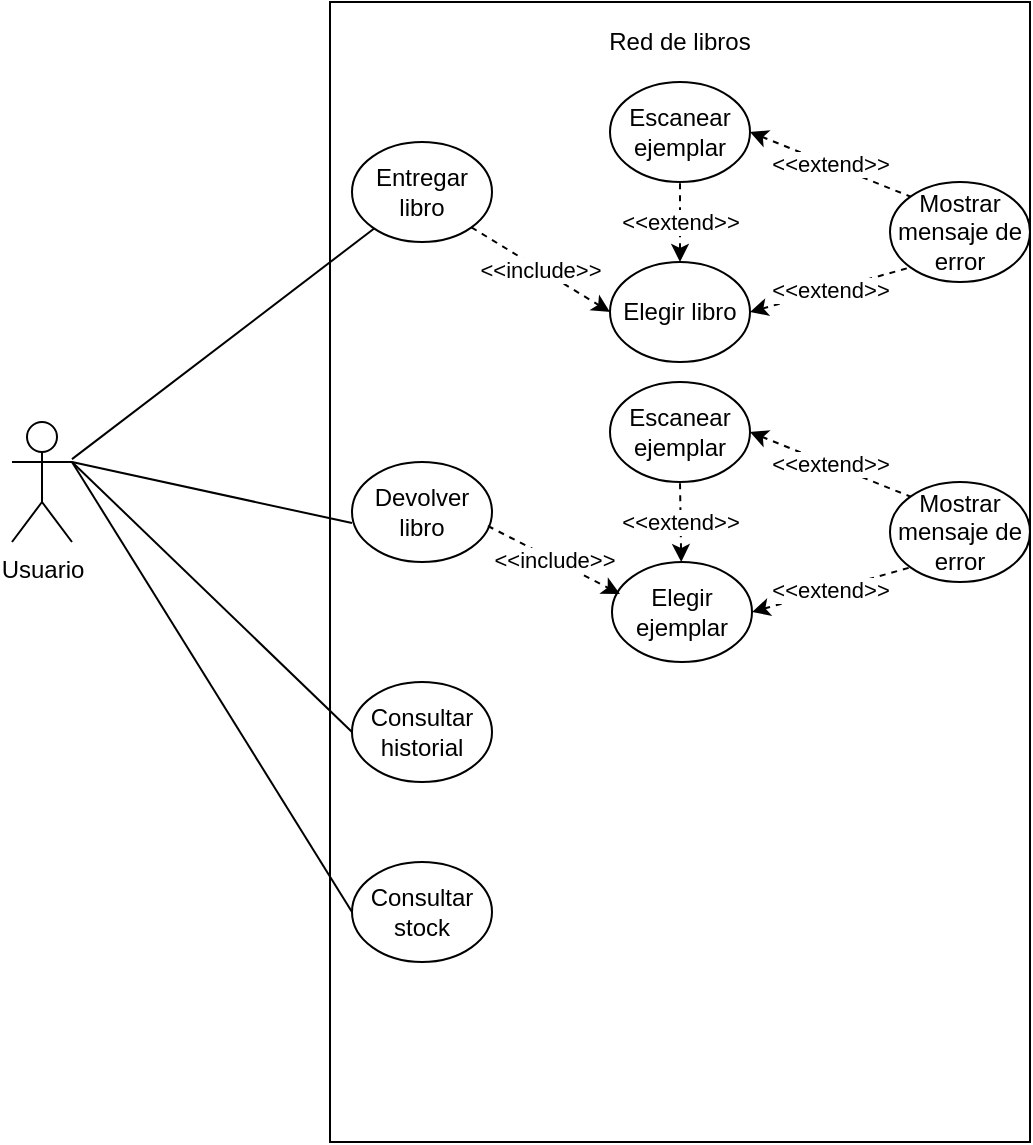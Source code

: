 <mxfile version="13.1.5" type="google"><diagram id="TnOq_4-FRP249HdxImx5" name="Page-1"><mxGraphModel dx="1422" dy="762" grid="1" gridSize="10" guides="1" tooltips="1" connect="1" arrows="1" fold="1" page="1" pageScale="1" pageWidth="827" pageHeight="1169" math="0" shadow="0"><root><mxCell id="0"/><mxCell id="1" parent="0"/><mxCell id="3mHRCOC1wS4-ru0K23Ea-1" value="Usuario" style="shape=umlActor;verticalLabelPosition=bottom;labelBackgroundColor=#ffffff;verticalAlign=top;html=1;" vertex="1" parent="1"><mxGeometry x="80" y="250" width="30" height="60" as="geometry"/></mxCell><mxCell id="3mHRCOC1wS4-ru0K23Ea-2" value="" style="rounded=0;whiteSpace=wrap;html=1;" vertex="1" parent="1"><mxGeometry x="239" y="40" width="350" height="570" as="geometry"/></mxCell><mxCell id="3mHRCOC1wS4-ru0K23Ea-3" value="Red de libros" style="text;html=1;strokeColor=none;fillColor=none;align=center;verticalAlign=middle;whiteSpace=wrap;rounded=0;" vertex="1" parent="1"><mxGeometry x="349" y="50" width="130" height="20" as="geometry"/></mxCell><mxCell id="3mHRCOC1wS4-ru0K23Ea-4" value="Entregar libro" style="ellipse;whiteSpace=wrap;html=1;" vertex="1" parent="1"><mxGeometry x="250" y="110" width="70" height="50" as="geometry"/></mxCell><mxCell id="3mHRCOC1wS4-ru0K23Ea-5" value="" style="endArrow=none;html=1;startArrow=none;startFill=0;endFill=0;" edge="1" parent="1" source="3mHRCOC1wS4-ru0K23Ea-1" target="3mHRCOC1wS4-ru0K23Ea-4"><mxGeometry width="50" height="50" relative="1" as="geometry"><mxPoint x="480" y="320" as="sourcePoint"/><mxPoint x="530" y="270" as="targetPoint"/></mxGeometry></mxCell><mxCell id="3mHRCOC1wS4-ru0K23Ea-8" value="Devolver libro" style="ellipse;whiteSpace=wrap;html=1;" vertex="1" parent="1"><mxGeometry x="250" y="270" width="70" height="50" as="geometry"/></mxCell><mxCell id="3mHRCOC1wS4-ru0K23Ea-11" value="" style="endArrow=none;html=1;startArrow=none;startFill=0;endFill=0;entryX=0;entryY=0.611;entryDx=0;entryDy=0;entryPerimeter=0;exitX=1;exitY=0.333;exitDx=0;exitDy=0;exitPerimeter=0;" edge="1" parent="1" source="3mHRCOC1wS4-ru0K23Ea-1" target="3mHRCOC1wS4-ru0K23Ea-8"><mxGeometry width="50" height="50" relative="1" as="geometry"><mxPoint x="120" y="279.381" as="sourcePoint"/><mxPoint x="299.118" y="152.582" as="targetPoint"/></mxGeometry></mxCell><mxCell id="3mHRCOC1wS4-ru0K23Ea-24" value="Elegir libro" style="ellipse;whiteSpace=wrap;html=1;" vertex="1" parent="1"><mxGeometry x="379" y="170" width="70" height="50" as="geometry"/></mxCell><mxCell id="3mHRCOC1wS4-ru0K23Ea-25" value="Escanear ejemplar" style="ellipse;whiteSpace=wrap;html=1;" vertex="1" parent="1"><mxGeometry x="379" y="80" width="70" height="50" as="geometry"/></mxCell><mxCell id="3mHRCOC1wS4-ru0K23Ea-26" value="Elegir ejemplar" style="ellipse;whiteSpace=wrap;html=1;" vertex="1" parent="1"><mxGeometry x="380" y="320" width="70" height="50" as="geometry"/></mxCell><mxCell id="3mHRCOC1wS4-ru0K23Ea-27" value="Escanear ejemplar" style="ellipse;whiteSpace=wrap;html=1;" vertex="1" parent="1"><mxGeometry x="379" y="230" width="70" height="50" as="geometry"/></mxCell><mxCell id="3mHRCOC1wS4-ru0K23Ea-28" value="Mostrar&lt;br&gt;mensaje de error" style="ellipse;whiteSpace=wrap;html=1;" vertex="1" parent="1"><mxGeometry x="519" y="130" width="70" height="50" as="geometry"/></mxCell><mxCell id="3mHRCOC1wS4-ru0K23Ea-29" value="Mostrar&lt;br&gt;mensaje de error" style="ellipse;whiteSpace=wrap;html=1;" vertex="1" parent="1"><mxGeometry x="519" y="280" width="70" height="50" as="geometry"/></mxCell><mxCell id="3mHRCOC1wS4-ru0K23Ea-30" value="&amp;lt;&amp;lt;include&amp;gt;&amp;gt;" style="endArrow=classic;dashed=1;html=1;entryX=0;entryY=0.5;entryDx=0;entryDy=0;endFill=1;exitX=1;exitY=1;exitDx=0;exitDy=0;" edge="1" parent="1" source="3mHRCOC1wS4-ru0K23Ea-4" target="3mHRCOC1wS4-ru0K23Ea-24"><mxGeometry width="50" height="50" relative="1" as="geometry"><mxPoint x="360" y="195" as="sourcePoint"/><mxPoint x="479" y="195" as="targetPoint"/></mxGeometry></mxCell><mxCell id="3mHRCOC1wS4-ru0K23Ea-31" value="&amp;lt;&amp;lt;include&amp;gt;&amp;gt;" style="endArrow=classic;dashed=1;html=1;exitX=0.971;exitY=0.64;exitDx=0;exitDy=0;entryX=0.057;entryY=0.32;entryDx=0;entryDy=0;endFill=1;entryPerimeter=0;exitPerimeter=0;" edge="1" parent="1" source="3mHRCOC1wS4-ru0K23Ea-8" target="3mHRCOC1wS4-ru0K23Ea-26"><mxGeometry width="50" height="50" relative="1" as="geometry"><mxPoint x="280" y="320" as="sourcePoint"/><mxPoint x="410" y="320" as="targetPoint"/></mxGeometry></mxCell><mxCell id="3mHRCOC1wS4-ru0K23Ea-32" value="&amp;lt;&amp;lt;extend&amp;gt;&amp;gt;" style="endArrow=none;dashed=1;html=1;exitX=0.5;exitY=0;exitDx=0;exitDy=0;entryX=0.5;entryY=1;entryDx=0;entryDy=0;endFill=0;startArrow=classic;startFill=1;" edge="1" parent="1" source="3mHRCOC1wS4-ru0K23Ea-24" target="3mHRCOC1wS4-ru0K23Ea-25"><mxGeometry width="50" height="50" relative="1" as="geometry"><mxPoint x="330" y="320" as="sourcePoint"/><mxPoint x="460" y="320" as="targetPoint"/></mxGeometry></mxCell><mxCell id="3mHRCOC1wS4-ru0K23Ea-34" value="&amp;lt;&amp;lt;extend&amp;gt;&amp;gt;" style="endArrow=none;dashed=1;html=1;entryX=0.5;entryY=1;entryDx=0;entryDy=0;endFill=0;startArrow=classic;startFill=1;" edge="1" parent="1" source="3mHRCOC1wS4-ru0K23Ea-26" target="3mHRCOC1wS4-ru0K23Ea-27"><mxGeometry width="50" height="50" relative="1" as="geometry"><mxPoint x="459" y="180" as="sourcePoint"/><mxPoint x="459" y="140" as="targetPoint"/></mxGeometry></mxCell><mxCell id="3mHRCOC1wS4-ru0K23Ea-35" value="&amp;lt;&amp;lt;extend&amp;gt;&amp;gt;" style="endArrow=none;dashed=1;html=1;entryX=0;entryY=1;entryDx=0;entryDy=0;endFill=0;startArrow=classic;startFill=1;exitX=1;exitY=0.5;exitDx=0;exitDy=0;" edge="1" parent="1" source="3mHRCOC1wS4-ru0K23Ea-26" target="3mHRCOC1wS4-ru0K23Ea-29"><mxGeometry width="50" height="50" relative="1" as="geometry"><mxPoint x="459" y="340" as="sourcePoint"/><mxPoint x="459" y="290" as="targetPoint"/></mxGeometry></mxCell><mxCell id="3mHRCOC1wS4-ru0K23Ea-37" value="&amp;lt;&amp;lt;extend&amp;gt;&amp;gt;" style="endArrow=none;dashed=1;html=1;entryX=0;entryY=0;entryDx=0;entryDy=0;endFill=0;startArrow=classic;startFill=1;exitX=1;exitY=0.5;exitDx=0;exitDy=0;" edge="1" parent="1" source="3mHRCOC1wS4-ru0K23Ea-27" target="3mHRCOC1wS4-ru0K23Ea-29"><mxGeometry width="50" height="50" relative="1" as="geometry"><mxPoint x="459" y="340" as="sourcePoint"/><mxPoint x="459" y="290" as="targetPoint"/></mxGeometry></mxCell><mxCell id="3mHRCOC1wS4-ru0K23Ea-38" value="&amp;lt;&amp;lt;extend&amp;gt;&amp;gt;" style="endArrow=none;dashed=1;html=1;entryX=0;entryY=0;entryDx=0;entryDy=0;endFill=0;startArrow=classic;startFill=1;exitX=1;exitY=0.5;exitDx=0;exitDy=0;" edge="1" parent="1" source="3mHRCOC1wS4-ru0K23Ea-25" target="3mHRCOC1wS4-ru0K23Ea-28"><mxGeometry width="50" height="50" relative="1" as="geometry"><mxPoint x="439.999" y="189.998" as="sourcePoint"/><mxPoint x="530.501" y="204.642" as="targetPoint"/></mxGeometry></mxCell><mxCell id="3mHRCOC1wS4-ru0K23Ea-39" value="&amp;lt;&amp;lt;extend&amp;gt;&amp;gt;" style="endArrow=none;dashed=1;html=1;entryX=0;entryY=1;entryDx=0;entryDy=0;endFill=0;startArrow=classic;startFill=1;exitX=1;exitY=0.5;exitDx=0;exitDy=0;" edge="1" parent="1" source="3mHRCOC1wS4-ru0K23Ea-24" target="3mHRCOC1wS4-ru0K23Ea-28"><mxGeometry width="50" height="50" relative="1" as="geometry"><mxPoint x="460" y="355" as="sourcePoint"/><mxPoint x="539.251" y="332.678" as="targetPoint"/></mxGeometry></mxCell><mxCell id="3mHRCOC1wS4-ru0K23Ea-41" value="Consultar historial" style="ellipse;whiteSpace=wrap;html=1;" vertex="1" parent="1"><mxGeometry x="250" y="380" width="70" height="50" as="geometry"/></mxCell><mxCell id="3mHRCOC1wS4-ru0K23Ea-42" value="Consultar stock" style="ellipse;whiteSpace=wrap;html=1;" vertex="1" parent="1"><mxGeometry x="250" y="470" width="70" height="50" as="geometry"/></mxCell><mxCell id="3mHRCOC1wS4-ru0K23Ea-43" value="" style="endArrow=none;html=1;startArrow=none;startFill=0;endFill=0;entryX=0;entryY=0.5;entryDx=0;entryDy=0;exitX=1;exitY=0.333;exitDx=0;exitDy=0;exitPerimeter=0;" edge="1" parent="1" source="3mHRCOC1wS4-ru0K23Ea-1" target="3mHRCOC1wS4-ru0K23Ea-41"><mxGeometry width="50" height="50" relative="1" as="geometry"><mxPoint x="120" y="280" as="sourcePoint"/><mxPoint x="260" y="310.55" as="targetPoint"/></mxGeometry></mxCell><mxCell id="3mHRCOC1wS4-ru0K23Ea-44" value="" style="endArrow=none;html=1;startArrow=none;startFill=0;endFill=0;entryX=0;entryY=0.5;entryDx=0;entryDy=0;exitX=1;exitY=0.333;exitDx=0;exitDy=0;exitPerimeter=0;" edge="1" parent="1" source="3mHRCOC1wS4-ru0K23Ea-1" target="3mHRCOC1wS4-ru0K23Ea-42"><mxGeometry width="50" height="50" relative="1" as="geometry"><mxPoint x="130" y="290" as="sourcePoint"/><mxPoint x="270" y="320.55" as="targetPoint"/></mxGeometry></mxCell></root></mxGraphModel></diagram></mxfile>